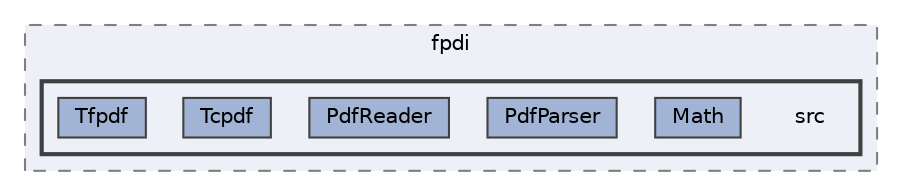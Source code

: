 digraph "plugins/learndash-certificate-builder/vendor/setasign/fpdi/src"
{
 // LATEX_PDF_SIZE
  bgcolor="transparent";
  edge [fontname=Helvetica,fontsize=10,labelfontname=Helvetica,labelfontsize=10];
  node [fontname=Helvetica,fontsize=10,shape=box,height=0.2,width=0.4];
  compound=true
  subgraph clusterdir_38210ae5f069acc425f58fe4c7844160 {
    graph [ bgcolor="#edf0f7", pencolor="grey50", label="fpdi", fontname=Helvetica,fontsize=10 style="filled,dashed", URL="dir_38210ae5f069acc425f58fe4c7844160.html",tooltip=""]
  subgraph clusterdir_bf770d22d18d716262956a9ef05fa15e {
    graph [ bgcolor="#edf0f7", pencolor="grey25", label="", fontname=Helvetica,fontsize=10 style="filled,bold", URL="dir_bf770d22d18d716262956a9ef05fa15e.html",tooltip=""]
    dir_bf770d22d18d716262956a9ef05fa15e [shape=plaintext, label="src"];
  dir_cff9dc0db23c4914afc76bb73470ae4a [label="Math", fillcolor="#a2b4d6", color="grey25", style="filled", URL="dir_cff9dc0db23c4914afc76bb73470ae4a.html",tooltip=""];
  dir_281e56f1e178aa28bc649472a47c842a [label="PdfParser", fillcolor="#a2b4d6", color="grey25", style="filled", URL="dir_281e56f1e178aa28bc649472a47c842a.html",tooltip=""];
  dir_42b661230e94033dc5ec10b44f31c59a [label="PdfReader", fillcolor="#a2b4d6", color="grey25", style="filled", URL="dir_42b661230e94033dc5ec10b44f31c59a.html",tooltip=""];
  dir_3f5915c1dc9ecc8c385212739955e7b8 [label="Tcpdf", fillcolor="#a2b4d6", color="grey25", style="filled", URL="dir_3f5915c1dc9ecc8c385212739955e7b8.html",tooltip=""];
  dir_7ab55c2dd3e2f5b395f9b5539ce0b571 [label="Tfpdf", fillcolor="#a2b4d6", color="grey25", style="filled", URL="dir_7ab55c2dd3e2f5b395f9b5539ce0b571.html",tooltip=""];
  }
  }
}
